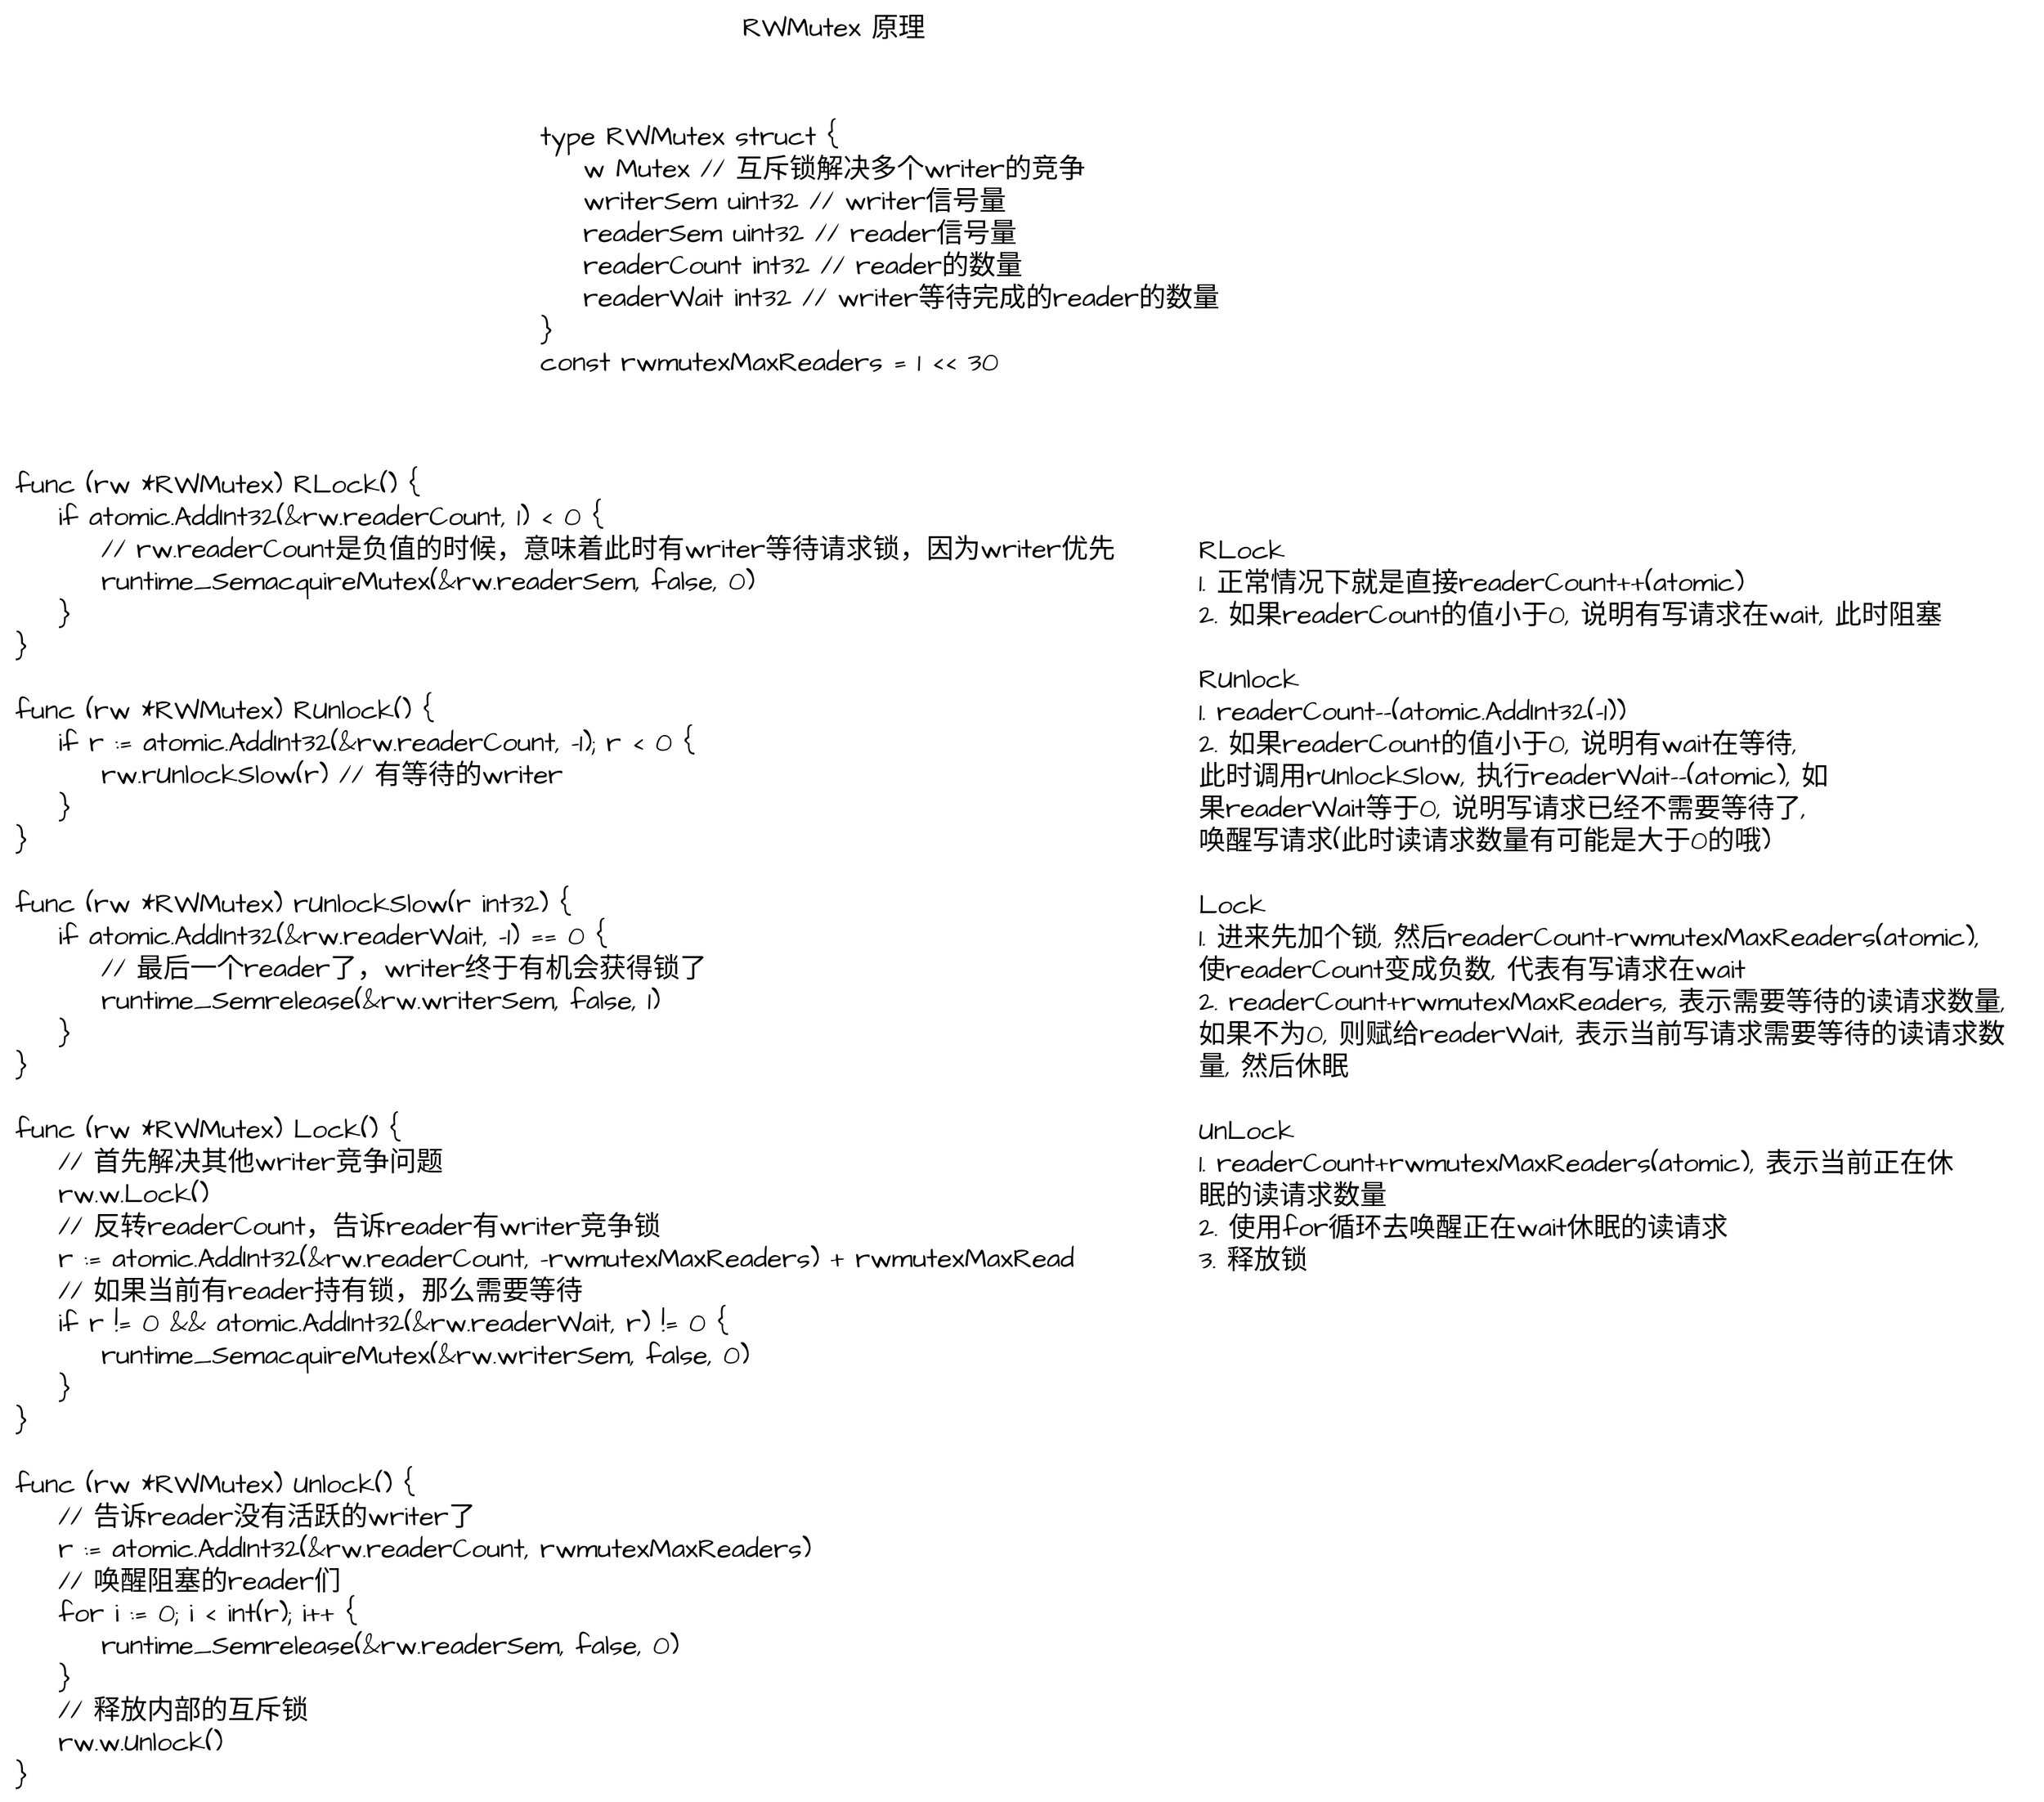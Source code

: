 <mxfile version="20.5.1" type="github">
  <diagram id="TceX393t4UuMsp8WdUJ8" name="第 1 页">
    <mxGraphModel dx="1422" dy="804" grid="1" gridSize="10" guides="1" tooltips="1" connect="1" arrows="1" fold="1" page="1" pageScale="1" pageWidth="1200" pageHeight="1920" math="0" shadow="0">
      <root>
        <mxCell id="0" />
        <mxCell id="1" parent="0" />
        <mxCell id="D6XNFb5UC1GtJaUE1ZK0-5" value="RWMutex&amp;nbsp;原理" style="text;html=1;align=center;verticalAlign=middle;resizable=0;points=[];autosize=1;strokeColor=none;fillColor=none;fontSize=20;fontFamily=Architects Daughter;sketch=1;hachureGap=4;jiggle=2;fontSource=https%3A%2F%2Ffonts.googleapis.com%2Fcss%3Ffamily%3DArchitects%2BDaughter;" vertex="1" parent="1">
          <mxGeometry x="700" y="90" width="160" height="40" as="geometry" />
        </mxCell>
        <mxCell id="D6XNFb5UC1GtJaUE1ZK0-6" value="&lt;div&gt;type RWMutex struct {&lt;/div&gt;&lt;div&gt;&amp;nbsp; &amp;nbsp; w Mutex // 互斥锁解决多个writer的竞争&lt;/div&gt;&lt;div&gt;&amp;nbsp; &amp;nbsp; writerSem uint32 // writer信号量&lt;/div&gt;&lt;div&gt;&amp;nbsp; &amp;nbsp; readerSem uint32 // reader信号量&lt;/div&gt;&lt;div&gt;&amp;nbsp; &amp;nbsp; readerCount int32 // reader的数量&lt;/div&gt;&lt;div&gt;&amp;nbsp; &amp;nbsp; readerWait int32 // writer等待完成的reader的数量&lt;/div&gt;&lt;div&gt;}&lt;/div&gt;&lt;div&gt;const rwmutexMaxReaders = 1 &amp;lt;&amp;lt; 30&lt;/div&gt;" style="text;html=1;align=left;verticalAlign=middle;resizable=0;points=[];autosize=1;strokeColor=none;fillColor=none;fontSize=20;fontFamily=Architects Daughter;sketch=1;hachureGap=4;jiggle=2;fontSource=https%3A%2F%2Ffonts.googleapis.com%2Fcss%3Ffamily%3DArchitects%2BDaughter;" vertex="1" parent="1">
          <mxGeometry x="560" y="170" width="530" height="210" as="geometry" />
        </mxCell>
        <mxCell id="D6XNFb5UC1GtJaUE1ZK0-7" value="&lt;div&gt;RLock&lt;/div&gt;&lt;div&gt;1. 正常情况下就是直接readerCount++(atomic)&lt;/div&gt;&lt;div&gt;2. 如果readerCount的值小于0, 说明有写请求在wait, 此时阻塞&lt;/div&gt;&lt;div&gt;&lt;br&gt;&lt;/div&gt;&lt;div&gt;RUnlock&lt;/div&gt;&lt;div&gt;1. readerCount--(atomic.AddInt32(-1))&lt;/div&gt;&lt;div&gt;2. 如果readerCount的值小于0, 说明有wait在等待,&amp;nbsp;&lt;/div&gt;&lt;div&gt;此时调用rUnlockSlow, 执行readerWait--(atomic), 如&lt;/div&gt;&lt;div&gt;果readerWait等于0, 说明写请求已经不需要等待了,&amp;nbsp;&lt;/div&gt;&lt;div&gt;唤醒写请求(此时读请求数量有可能是大于0的哦)&lt;/div&gt;&lt;div&gt;&lt;br&gt;&lt;/div&gt;&lt;div&gt;Lock&lt;/div&gt;&lt;div&gt;1. 进来先加个锁, 然后readerCount-rwmutexMaxReaders(atomic),&amp;nbsp;&lt;/div&gt;&lt;div&gt;使readerCount变成负数, 代表有写请求在wait&lt;/div&gt;&lt;div&gt;2. readerCount+rwmutexMaxReaders, 表示需要等待的读请求数量,&amp;nbsp;&lt;/div&gt;&lt;div&gt;如果不为0, 则赋给readerWait, 表示当前写请求需要等待的读请求数&lt;/div&gt;&lt;div&gt;量, 然后休眠&lt;/div&gt;&lt;div&gt;&lt;br&gt;&lt;/div&gt;&lt;div&gt;UnLock&lt;/div&gt;&lt;div&gt;1. readerCount+rwmutexMaxReaders(atomic), 表示当前正在休&lt;/div&gt;&lt;div&gt;眠的读请求数量&lt;/div&gt;&lt;div&gt;2. 使用for循环去唤醒正在wait休眠的读请求&lt;/div&gt;&lt;div&gt;3. 释放锁&lt;/div&gt;&lt;div&gt;&lt;br&gt;&lt;/div&gt;" style="text;html=1;align=left;verticalAlign=middle;resizable=0;points=[];autosize=1;strokeColor=none;fillColor=none;fontSize=20;fontFamily=Architects Daughter;sketch=1;hachureGap=4;jiggle=2;fontSource=https%3A%2F%2Ffonts.googleapis.com%2Fcss%3Ffamily%3DArchitects%2BDaughter;" vertex="1" parent="1">
          <mxGeometry x="1050" y="480" width="630" height="590" as="geometry" />
        </mxCell>
        <mxCell id="D6XNFb5UC1GtJaUE1ZK0-11" value="&lt;div style=&quot;text-align: left;&quot;&gt;&lt;span style=&quot;background-color: initial;&quot;&gt;func (rw *RWMutex) RLock() {&lt;/span&gt;&lt;/div&gt;&lt;div style=&quot;text-align: left;&quot;&gt;&lt;span style=&quot;background-color: initial;&quot;&gt;&amp;nbsp; &amp;nbsp; if atomic.AddInt32(&amp;amp;rw.readerCount, 1) &amp;lt; 0 {&lt;/span&gt;&lt;/div&gt;&lt;div style=&quot;text-align: left;&quot;&gt;&lt;span style=&quot;background-color: initial;&quot;&gt;&amp;nbsp; &amp;nbsp; &amp;nbsp; &amp;nbsp; // rw.readerCount是负值的时候，意味着此时有writer等待请求锁，因为writer优先&lt;/span&gt;&lt;/div&gt;&lt;div style=&quot;text-align: left;&quot;&gt;&lt;span style=&quot;background-color: initial;&quot;&gt;&amp;nbsp; &amp;nbsp; &amp;nbsp; &amp;nbsp; runtime_SemacquireMutex(&amp;amp;rw.readerSem, false, 0)&lt;/span&gt;&lt;/div&gt;&lt;div style=&quot;text-align: left;&quot;&gt;&lt;span style=&quot;background-color: initial;&quot;&gt;&amp;nbsp; &amp;nbsp; }&lt;/span&gt;&lt;/div&gt;&lt;div style=&quot;text-align: left;&quot;&gt;&lt;span style=&quot;background-color: initial;&quot;&gt;}&lt;/span&gt;&lt;/div&gt;&lt;div style=&quot;text-align: left;&quot;&gt;&lt;span style=&quot;background-color: initial;&quot;&gt;&lt;br&gt;&lt;/span&gt;&lt;/div&gt;&lt;div style=&quot;text-align: left;&quot;&gt;&lt;span style=&quot;background-color: initial;&quot;&gt;func (rw *RWMutex) RUnlock() {&lt;/span&gt;&lt;/div&gt;&lt;div style=&quot;text-align: left;&quot;&gt;&lt;span style=&quot;background-color: initial;&quot;&gt;&amp;nbsp; &amp;nbsp; if r := atomic.AddInt32(&amp;amp;rw.readerCount, -1); r &amp;lt; 0 {&lt;/span&gt;&lt;/div&gt;&lt;div style=&quot;text-align: left;&quot;&gt;&lt;span style=&quot;background-color: initial;&quot;&gt;&amp;nbsp; &amp;nbsp; &amp;nbsp; &amp;nbsp; rw.rUnlockSlow(r) // 有等待的writer&lt;/span&gt;&lt;/div&gt;&lt;div style=&quot;text-align: left;&quot;&gt;&lt;span style=&quot;background-color: initial;&quot;&gt;&amp;nbsp; &amp;nbsp; }&lt;/span&gt;&lt;/div&gt;&lt;div style=&quot;text-align: left;&quot;&gt;&lt;span style=&quot;background-color: initial;&quot;&gt;}&lt;/span&gt;&lt;/div&gt;&lt;div style=&quot;text-align: left;&quot;&gt;&lt;span style=&quot;background-color: initial;&quot;&gt;&lt;br&gt;&lt;/span&gt;&lt;/div&gt;&lt;div style=&quot;text-align: left;&quot;&gt;&lt;span style=&quot;background-color: initial;&quot;&gt;func (rw *RWMutex) rUnlockSlow(r int32) {&lt;/span&gt;&lt;/div&gt;&lt;div style=&quot;text-align: left;&quot;&gt;&lt;span style=&quot;background-color: initial;&quot;&gt;&amp;nbsp; &amp;nbsp; if atomic.AddInt32(&amp;amp;rw.readerWait, -1) == 0 {&lt;/span&gt;&lt;/div&gt;&lt;div style=&quot;text-align: left;&quot;&gt;&lt;span style=&quot;background-color: initial;&quot;&gt;&amp;nbsp; &amp;nbsp; &amp;nbsp; &amp;nbsp; // 最后一个reader了，writer终于有机会获得锁了&lt;/span&gt;&lt;/div&gt;&lt;div style=&quot;text-align: left;&quot;&gt;&lt;span style=&quot;background-color: initial;&quot;&gt;&amp;nbsp; &amp;nbsp; &amp;nbsp; &amp;nbsp; runtime_Semrelease(&amp;amp;rw.writerSem, false, 1)&lt;/span&gt;&lt;/div&gt;&lt;div style=&quot;text-align: left;&quot;&gt;&lt;span style=&quot;background-color: initial;&quot;&gt;&amp;nbsp; &amp;nbsp; }&lt;/span&gt;&lt;/div&gt;&lt;div style=&quot;text-align: left;&quot;&gt;&lt;span style=&quot;background-color: initial;&quot;&gt;}&lt;/span&gt;&lt;/div&gt;&lt;div style=&quot;text-align: left;&quot;&gt;&lt;span style=&quot;background-color: initial;&quot;&gt;&lt;br&gt;&lt;/span&gt;&lt;/div&gt;&lt;div style=&quot;text-align: left;&quot;&gt;&lt;div&gt;&lt;span style=&quot;background-color: initial;&quot;&gt;func (rw *RWMutex) Lock() {&lt;/span&gt;&lt;/div&gt;&lt;div&gt;&lt;span style=&quot;background-color: initial;&quot;&gt;&amp;nbsp; &amp;nbsp; // 首先解决其他writer竞争问题&lt;/span&gt;&lt;/div&gt;&lt;div&gt;&lt;span style=&quot;background-color: initial;&quot;&gt;&amp;nbsp; &amp;nbsp; rw.w.Lock()&lt;/span&gt;&lt;/div&gt;&lt;div&gt;&lt;span style=&quot;background-color: initial;&quot;&gt;&amp;nbsp; &amp;nbsp; // 反转readerCount，告诉reader有writer竞争锁&lt;/span&gt;&lt;/div&gt;&lt;div&gt;&lt;span style=&quot;background-color: initial;&quot;&gt;&amp;nbsp; &amp;nbsp; r := atomic.AddInt32(&amp;amp;rw.readerCount, -rwmutexMaxReaders) + rwmutexMaxRead&lt;/span&gt;&lt;/div&gt;&lt;div&gt;&lt;span style=&quot;background-color: initial;&quot;&gt;&amp;nbsp; &amp;nbsp; // 如果当前有reader持有锁，那么需要等待&lt;/span&gt;&lt;/div&gt;&lt;div&gt;&lt;span style=&quot;background-color: initial;&quot;&gt;&amp;nbsp; &amp;nbsp; if r != 0 &amp;amp;&amp;amp; atomic.AddInt32(&amp;amp;rw.readerWait, r) != 0 {&lt;/span&gt;&lt;/div&gt;&lt;div&gt;&lt;span style=&quot;background-color: initial;&quot;&gt;&amp;nbsp; &amp;nbsp; &amp;nbsp; &amp;nbsp; runtime_SemacquireMutex(&amp;amp;rw.writerSem, false, 0)&lt;/span&gt;&lt;/div&gt;&lt;div&gt;&lt;span style=&quot;background-color: initial;&quot;&gt;&amp;nbsp; &amp;nbsp; }&lt;/span&gt;&lt;/div&gt;&lt;div&gt;&lt;span style=&quot;background-color: initial;&quot;&gt;}&lt;/span&gt;&lt;/div&gt;&lt;div&gt;&lt;span style=&quot;background-color: initial;&quot;&gt;&lt;br&gt;&lt;/span&gt;&lt;/div&gt;&lt;div&gt;&lt;div&gt;&lt;span style=&quot;background-color: initial;&quot;&gt;func (rw *RWMutex) Unlock() {&lt;/span&gt;&lt;/div&gt;&lt;div&gt;&lt;span style=&quot;background-color: initial;&quot;&gt;&amp;nbsp; &amp;nbsp; // 告诉reader没有活跃的writer了&lt;/span&gt;&lt;/div&gt;&lt;div&gt;&lt;span style=&quot;background-color: initial;&quot;&gt;&amp;nbsp; &amp;nbsp; r := atomic.AddInt32(&amp;amp;rw.readerCount, rwmutexMaxReaders)&lt;/span&gt;&lt;/div&gt;&lt;div&gt;&lt;span style=&quot;background-color: initial;&quot;&gt;&amp;nbsp; &amp;nbsp; // 唤醒阻塞的reader们&lt;/span&gt;&lt;/div&gt;&lt;div&gt;&lt;span style=&quot;background-color: initial;&quot;&gt;&amp;nbsp; &amp;nbsp; for i := 0; i &amp;lt; int(r); i++ {&lt;/span&gt;&lt;/div&gt;&lt;div&gt;&lt;span style=&quot;background-color: initial;&quot;&gt;&amp;nbsp; &amp;nbsp; &amp;nbsp; &amp;nbsp; runtime_Semrelease(&amp;amp;rw.readerSem, false, 0)&lt;/span&gt;&lt;/div&gt;&lt;div&gt;&lt;span style=&quot;background-color: initial;&quot;&gt;&amp;nbsp; &amp;nbsp; }&lt;/span&gt;&lt;/div&gt;&lt;div&gt;&lt;span style=&quot;background-color: initial;&quot;&gt;&amp;nbsp; &amp;nbsp; // 释放内部的互斥锁&lt;/span&gt;&lt;/div&gt;&lt;div&gt;&lt;span style=&quot;background-color: initial;&quot;&gt;&amp;nbsp; &amp;nbsp; rw.w.Unlock()&lt;/span&gt;&lt;/div&gt;&lt;div&gt;&lt;span style=&quot;background-color: initial;&quot;&gt;}&lt;/span&gt;&lt;/div&gt;&lt;/div&gt;&lt;/div&gt;" style="text;html=1;align=center;verticalAlign=middle;resizable=0;points=[];autosize=1;strokeColor=none;fillColor=none;fontSize=20;fontFamily=Architects Daughter;sketch=1;hachureGap=4;jiggle=2;fontSource=https%3A%2F%2Ffonts.googleapis.com%2Fcss%3Ffamily%3DArchitects%2BDaughter;" vertex="1" parent="1">
          <mxGeometry x="160" y="430" width="840" height="1000" as="geometry" />
        </mxCell>
        <mxCell id="D6XNFb5UC1GtJaUE1ZK0-12" value="&lt;div style=&quot;text-align: left;&quot;&gt;&lt;br&gt;&lt;/div&gt;" style="text;html=1;align=center;verticalAlign=middle;resizable=0;points=[];autosize=1;strokeColor=none;fillColor=none;fontSize=20;fontFamily=Architects Daughter;sketch=1;hachureGap=4;jiggle=2;fontSource=https%3A%2F%2Ffonts.googleapis.com%2Fcss%3Ffamily%3DArchitects%2BDaughter;" vertex="1" parent="1">
          <mxGeometry x="515" y="995" width="20" height="40" as="geometry" />
        </mxCell>
        <mxCell id="D6XNFb5UC1GtJaUE1ZK0-13" value="&lt;div style=&quot;text-align: left;&quot;&gt;&lt;br&gt;&lt;/div&gt;" style="text;html=1;align=center;verticalAlign=middle;resizable=0;points=[];autosize=1;strokeColor=none;fillColor=none;fontSize=20;fontFamily=Architects Daughter;sketch=1;hachureGap=4;jiggle=2;fontSource=https%3A%2F%2Ffonts.googleapis.com%2Fcss%3Ffamily%3DArchitects%2BDaughter;" vertex="1" parent="1">
          <mxGeometry x="420" y="1285" width="20" height="40" as="geometry" />
        </mxCell>
      </root>
    </mxGraphModel>
  </diagram>
</mxfile>
